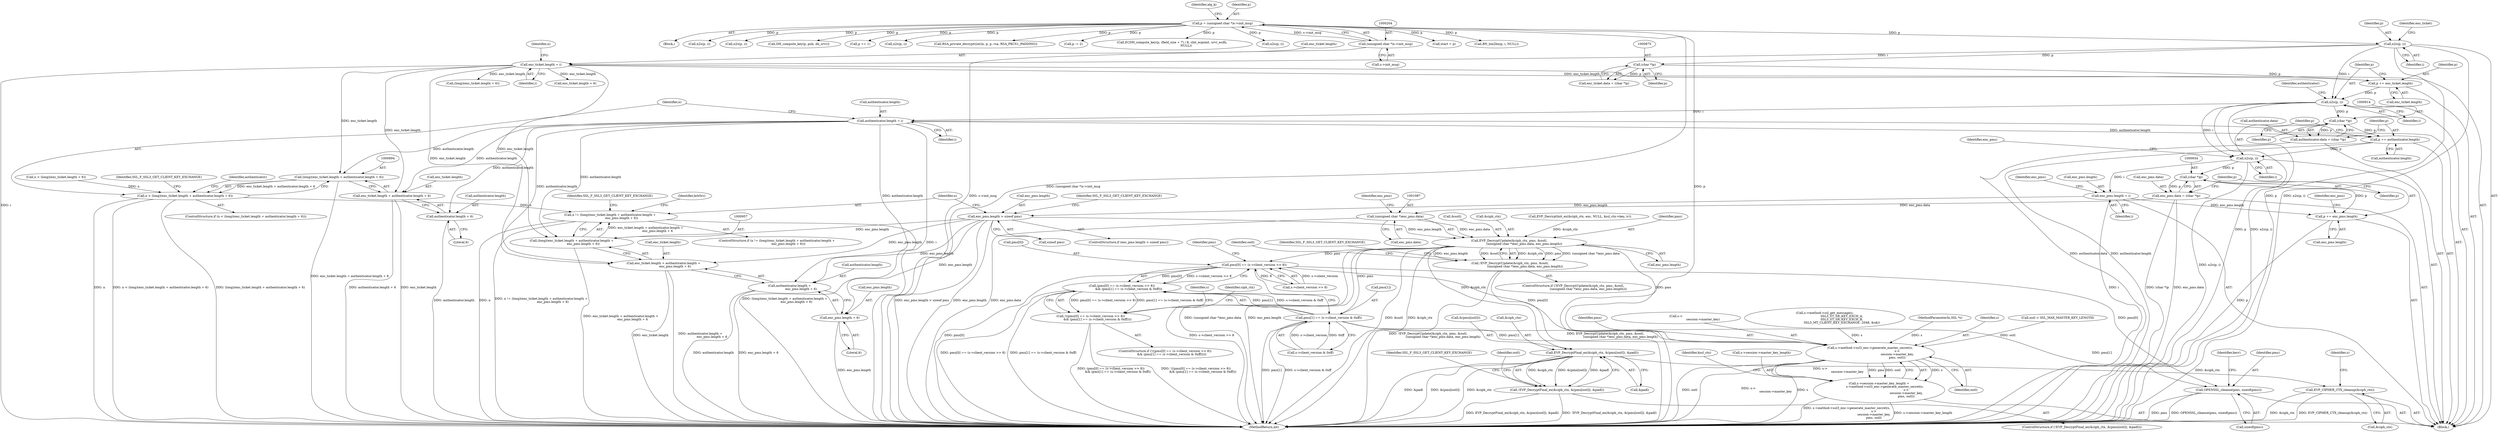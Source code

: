 digraph "0_openssl_3c66a669dfc7b3792f7af0758ea26fe8502ce70c@pointer" {
"1000877" [label="(Call,p += enc_ticket.length)"];
"1000850" [label="(Call,enc_ticket.length = i)"];
"1000847" [label="(Call,n2s(p, i))"];
"1000201" [label="(Call,p = (unsigned char *)s->init_msg)"];
"1000203" [label="(Call,(unsigned char *)s->init_msg)"];
"1000874" [label="(Call,(char *)p)"];
"1000882" [label="(Call,n2s(p, i))"];
"1000885" [label="(Call,authenticator.length = i)"];
"1000893" [label="(Call,(long)(enc_ticket.length + authenticator.length + 6))"];
"1000891" [label="(Call,n < (long)(enc_ticket.length + authenticator.length + 6))"];
"1000954" [label="(Call,n != (long)(enc_ticket.length + authenticator.length +\n                        enc_pms.length + 6))"];
"1000895" [label="(Call,enc_ticket.length + authenticator.length + 6)"];
"1000899" [label="(Call,authenticator.length + 6)"];
"1000916" [label="(Call,p += authenticator.length)"];
"1000921" [label="(Call,n2s(p, i))"];
"1000924" [label="(Call,enc_pms.length = i)"];
"1000936" [label="(Call,p += enc_pms.length)"];
"1000942" [label="(Call,enc_pms.length > sizeof pms)"];
"1000956" [label="(Call,(long)(enc_ticket.length + authenticator.length +\n                        enc_pms.length + 6))"];
"1000958" [label="(Call,enc_ticket.length + authenticator.length +\n                        enc_pms.length + 6)"];
"1000962" [label="(Call,authenticator.length +\n                        enc_pms.length + 6)"];
"1000966" [label="(Call,enc_pms.length + 6)"];
"1001080" [label="(Call,EVP_DecryptUpdate(&ciph_ctx, pms, &outl,\n                               (unsigned char *)enc_pms.data, enc_pms.length))"];
"1001079" [label="(Call,!EVP_DecryptUpdate(&ciph_ctx, pms, &outl,\n                               (unsigned char *)enc_pms.data, enc_pms.length))"];
"1001116" [label="(Call,EVP_DecryptFinal_ex(&ciph_ctx, &(pms[outl]), &padl))"];
"1001115" [label="(Call,!EVP_DecryptFinal_ex(&ciph_ctx, &(pms[outl]), &padl))"];
"1001185" [label="(Call,EVP_CIPHER_CTX_cleanup(&ciph_ctx))"];
"1001151" [label="(Call,pms[0] == (s->client_version >> 8))"];
"1001150" [label="(Call,(pms[0] == (s->client_version >> 8))\n              && (pms[1] == (s->client_version & 0xff)))"];
"1001149" [label="(Call,!((pms[0] == (s->client_version >> 8))\n              && (pms[1] == (s->client_version & 0xff))))"];
"1001194" [label="(Call,s->method->ssl3_enc->generate_master_secret(s,\n                                                        s->\n                                                        session->master_key,\n                                                        pms, outl))"];
"1001188" [label="(Call,s->session->master_key_length =\n            s->method->ssl3_enc->generate_master_secret(s,\n                                                        s->\n                                                        session->master_key,\n                                                        pms, outl))"];
"1001238" [label="(Call,OPENSSL_cleanse(pms, sizeof(pms)))"];
"1001160" [label="(Call,pms[1] == (s->client_version & 0xff))"];
"1000933" [label="(Call,(char *)p)"];
"1000929" [label="(Call,enc_pms.data = (char *)p)"];
"1001086" [label="(Call,(unsigned char *)enc_pms.data)"];
"1000913" [label="(Call,(char *)p)"];
"1000909" [label="(Call,authenticator.data = (char *)p)"];
"1001188" [label="(Call,s->session->master_key_length =\n            s->method->ssl3_enc->generate_master_secret(s,\n                                                        s->\n                                                        session->master_key,\n                                                        pms, outl))"];
"1000143" [label="(Block,)"];
"1001115" [label="(Call,!EVP_DecryptFinal_ex(&ciph_ctx, &(pms[outl]), &padl))"];
"1001566" [label="(Call,n2s(p, i))"];
"1000929" [label="(Call,enc_pms.data = (char *)p)"];
"1000963" [label="(Call,authenticator.length)"];
"1000886" [label="(Call,authenticator.length)"];
"1000858" [label="(Call,(long)(enc_ticket.length + 6))"];
"1000891" [label="(Call,n < (long)(enc_ticket.length + authenticator.length + 6))"];
"1000942" [label="(Call,enc_pms.length > sizeof pms)"];
"1000532" [label="(Call,n2s(p, i))"];
"1000849" [label="(Identifier,i)"];
"1000911" [label="(Identifier,authenticator)"];
"1000203" [label="(Call,(unsigned char *)s->init_msg)"];
"1000933" [label="(Call,(char *)p)"];
"1001079" [label="(Call,!EVP_DecryptUpdate(&ciph_ctx, pms, &outl,\n                               (unsigned char *)enc_pms.data, enc_pms.length))"];
"1000938" [label="(Call,enc_pms.length)"];
"1000953" [label="(ControlStructure,if (n != (long)(enc_ticket.length + authenticator.length +\n                        enc_pms.length + 6)))"];
"1000209" [label="(Identifier,alg_k)"];
"1000970" [label="(Literal,6)"];
"1001149" [label="(Call,!((pms[0] == (s->client_version >> 8))\n              && (pms[1] == (s->client_version & 0xff))))"];
"1000915" [label="(Identifier,p)"];
"1001239" [label="(Identifier,pms)"];
"1000909" [label="(Call,authenticator.data = (char *)p)"];
"1000962" [label="(Call,authenticator.length +\n                        enc_pms.length + 6)"];
"1000876" [label="(Identifier,p)"];
"1001084" [label="(Call,&outl)"];
"1000857" [label="(Identifier,n)"];
"1000931" [label="(Identifier,enc_pms)"];
"1001078" [label="(ControlStructure,if (!EVP_DecryptUpdate(&ciph_ctx, pms, &outl,\n                               (unsigned char *)enc_pms.data, enc_pms.length)))"];
"1001155" [label="(Call,s->client_version >> 8)"];
"1000954" [label="(Call,n != (long)(enc_ticket.length + authenticator.length +\n                        enc_pms.length + 6))"];
"1001081" [label="(Call,&ciph_ctx)"];
"1000740" [label="(Call,DH_compute_key(p, pub, dh_srvr))"];
"1000958" [label="(Call,enc_ticket.length + authenticator.length +\n                        enc_pms.length + 6)"];
"1001127" [label="(Identifier,SSL_F_SSL3_GET_CLIENT_KEY_EXCHANGE)"];
"1000959" [label="(Call,enc_ticket.length)"];
"1000917" [label="(Identifier,p)"];
"1000930" [label="(Call,enc_pms.data)"];
"1000903" [label="(Literal,6)"];
"1001205" [label="(Identifier,kssl_ctx)"];
"1001423" [label="(Call,p += 1)"];
"1001151" [label="(Call,pms[0] == (s->client_version >> 8))"];
"1000895" [label="(Call,enc_ticket.length + authenticator.length + 6)"];
"1000916" [label="(Call,p += authenticator.length)"];
"1000887" [label="(Identifier,authenticator)"];
"1001064" [label="(Call,EVP_DecryptInit_ex(&ciph_ctx, enc, NULL, kssl_ctx->key, iv))"];
"1001134" [label="(Identifier,outl)"];
"1001801" [label="(Call,n2s(p, i))"];
"1001240" [label="(Call,sizeof(pms))"];
"1000385" [label="(Call,RSA_private_decrypt((int)n, p, p, rsa, RSA_PKCS1_PADDING))"];
"1000575" [label="(Call,p -= 2)"];
"1000955" [label="(Identifier,n)"];
"1001194" [label="(Call,s->method->ssl3_enc->generate_master_secret(s,\n                                                        s->\n                                                        session->master_key,\n                                                        pms, outl))"];
"1001080" [label="(Call,EVP_DecryptUpdate(&ciph_ctx, pms, &outl,\n                               (unsigned char *)enc_pms.data, enc_pms.length))"];
"1001189" [label="(Call,s->session->master_key_length)"];
"1001174" [label="(Identifier,s)"];
"1001123" [label="(Call,&padl)"];
"1001091" [label="(Call,enc_pms.length)"];
"1000946" [label="(Call,sizeof pms)"];
"1001137" [label="(Call,outl > SSL_MAX_MASTER_KEY_LENGTH)"];
"1001201" [label="(Identifier,pms)"];
"1000870" [label="(Call,enc_ticket.data = (char *)p)"];
"1000893" [label="(Call,(long)(enc_ticket.length + authenticator.length + 6))"];
"1001475" [label="(Call,ECDH_compute_key(p, (field_size + 7) / 8, clnt_ecpoint, srvr_ecdh,\n                             NULL))"];
"1000856" [label="(Call,n < (long)(enc_ticket.length + 6))"];
"1001083" [label="(Identifier,pms)"];
"1001164" [label="(Call,s->client_version & 0xff)"];
"1000966" [label="(Call,enc_pms.length + 6)"];
"1000944" [label="(Identifier,enc_pms)"];
"1001196" [label="(Call,s->\n                                                        session->master_key)"];
"1000847" [label="(Call,n2s(p, i))"];
"1000186" [label="(Call,s->method->ssl_get_message(s,\n                                   SSL3_ST_SR_KEY_EXCH_A,\n                                   SSL3_ST_SR_KEY_EXCH_B,\n                                   SSL3_MT_CLIENT_KEY_EXCHANGE, 2048, &ok))"];
"1000142" [label="(MethodParameterIn,SSL *s)"];
"1001186" [label="(Call,&ciph_ctx)"];
"1000910" [label="(Call,authenticator.data)"];
"1000922" [label="(Identifier,p)"];
"1000848" [label="(Identifier,p)"];
"1000936" [label="(Call,p += enc_pms.length)"];
"1001152" [label="(Call,pms[0])"];
"1001162" [label="(Identifier,pms)"];
"1000973" [label="(Identifier,SSL_F_SSL3_GET_CLIENT_KEY_EXCHANGE)"];
"1000913" [label="(Call,(char *)p)"];
"1000892" [label="(Identifier,n)"];
"1001088" [label="(Call,enc_pms.data)"];
"1000890" [label="(ControlStructure,if (n < (long)(enc_ticket.length + authenticator.length + 6)))"];
"1000943" [label="(Call,enc_pms.length)"];
"1001092" [label="(Identifier,enc_pms)"];
"1000925" [label="(Call,enc_pms.length)"];
"1001195" [label="(Identifier,s)"];
"1001243" [label="(Identifier,kerr)"];
"1001187" [label="(Identifier,ciph_ctx)"];
"1001119" [label="(Call,&(pms[outl]))"];
"1000900" [label="(Call,authenticator.length)"];
"1000937" [label="(Identifier,p)"];
"1000850" [label="(Call,enc_ticket.length = i)"];
"1000330" [label="(Call,n2s(p, i))"];
"1000202" [label="(Identifier,p)"];
"1000979" [label="(Identifier,krb5rc)"];
"1000877" [label="(Call,p += enc_ticket.length)"];
"1000956" [label="(Call,(long)(enc_ticket.length + authenticator.length +\n                        enc_pms.length + 6))"];
"1000201" [label="(Call,p = (unsigned char *)s->init_msg)"];
"1001104" [label="(Identifier,outl)"];
"1001191" [label="(Identifier,s)"];
"1001202" [label="(Identifier,outl)"];
"1001116" [label="(Call,EVP_DecryptFinal_ex(&ciph_ctx, &(pms[outl]), &padl))"];
"1000883" [label="(Identifier,p)"];
"1000923" [label="(Identifier,i)"];
"1000889" [label="(Identifier,i)"];
"1000854" [label="(Identifier,i)"];
"1000882" [label="(Call,n2s(p, i))"];
"1000899" [label="(Call,authenticator.length + 6)"];
"1000896" [label="(Call,enc_ticket.length)"];
"1001086" [label="(Call,(unsigned char *)enc_pms.data)"];
"1001096" [label="(Identifier,SSL_F_SSL3_GET_CLIENT_KEY_EXCHANGE)"];
"1000885" [label="(Call,authenticator.length = i)"];
"1000205" [label="(Call,s->init_msg)"];
"1000878" [label="(Identifier,p)"];
"1000921" [label="(Call,n2s(p, i))"];
"1001160" [label="(Call,pms[1] == (s->client_version & 0xff))"];
"1000928" [label="(Identifier,i)"];
"1000884" [label="(Identifier,i)"];
"1000935" [label="(Identifier,p)"];
"1000852" [label="(Identifier,enc_ticket)"];
"1000967" [label="(Call,enc_pms.length)"];
"1001148" [label="(ControlStructure,if (!((pms[0] == (s->client_version >> 8))\n              && (pms[1] == (s->client_version & 0xff)))))"];
"1001238" [label="(Call,OPENSSL_cleanse(pms, sizeof(pms)))"];
"1000918" [label="(Call,authenticator.length)"];
"1002162" [label="(MethodReturn,int)"];
"1000851" [label="(Call,enc_ticket.length)"];
"1001185" [label="(Call,EVP_CIPHER_CTX_cleanup(&ciph_ctx))"];
"1000941" [label="(ControlStructure,if (enc_pms.length > sizeof pms))"];
"1000874" [label="(Call,(char *)p)"];
"1001117" [label="(Call,&ciph_ctx)"];
"1000924" [label="(Call,enc_pms.length = i)"];
"1000906" [label="(Identifier,SSL_F_SSL3_GET_CLIENT_KEY_EXCHANGE)"];
"1000879" [label="(Call,enc_ticket.length)"];
"1001114" [label="(ControlStructure,if (!EVP_DecryptFinal_ex(&ciph_ctx, &(pms[outl]), &padl)))"];
"1000860" [label="(Call,enc_ticket.length + 6)"];
"1000926" [label="(Identifier,enc_pms)"];
"1002055" [label="(Call,start = p)"];
"1000950" [label="(Identifier,SSL_F_SSL3_GET_CLIENT_KEY_EXCHANGE)"];
"1001150" [label="(Call,(pms[0] == (s->client_version >> 8))\n              && (pms[1] == (s->client_version & 0xff)))"];
"1001161" [label="(Call,pms[1])"];
"1000725" [label="(Call,BN_bin2bn(p, i, NULL))"];
"1000809" [label="(Block,)"];
"1000877" -> "1000809"  [label="AST: "];
"1000877" -> "1000879"  [label="CFG: "];
"1000878" -> "1000877"  [label="AST: "];
"1000879" -> "1000877"  [label="AST: "];
"1000883" -> "1000877"  [label="CFG: "];
"1000850" -> "1000877"  [label="DDG: enc_ticket.length"];
"1000874" -> "1000877"  [label="DDG: p"];
"1000877" -> "1000882"  [label="DDG: p"];
"1000850" -> "1000809"  [label="AST: "];
"1000850" -> "1000854"  [label="CFG: "];
"1000851" -> "1000850"  [label="AST: "];
"1000854" -> "1000850"  [label="AST: "];
"1000857" -> "1000850"  [label="CFG: "];
"1000850" -> "1002162"  [label="DDG: i"];
"1000847" -> "1000850"  [label="DDG: i"];
"1000850" -> "1000858"  [label="DDG: enc_ticket.length"];
"1000850" -> "1000860"  [label="DDG: enc_ticket.length"];
"1000850" -> "1000893"  [label="DDG: enc_ticket.length"];
"1000850" -> "1000895"  [label="DDG: enc_ticket.length"];
"1000850" -> "1000956"  [label="DDG: enc_ticket.length"];
"1000850" -> "1000958"  [label="DDG: enc_ticket.length"];
"1000847" -> "1000809"  [label="AST: "];
"1000847" -> "1000849"  [label="CFG: "];
"1000848" -> "1000847"  [label="AST: "];
"1000849" -> "1000847"  [label="AST: "];
"1000852" -> "1000847"  [label="CFG: "];
"1000847" -> "1002162"  [label="DDG: p"];
"1000847" -> "1002162"  [label="DDG: n2s(p, i)"];
"1000201" -> "1000847"  [label="DDG: p"];
"1000847" -> "1000874"  [label="DDG: p"];
"1000847" -> "1000882"  [label="DDG: i"];
"1000201" -> "1000143"  [label="AST: "];
"1000201" -> "1000203"  [label="CFG: "];
"1000202" -> "1000201"  [label="AST: "];
"1000203" -> "1000201"  [label="AST: "];
"1000209" -> "1000201"  [label="CFG: "];
"1000201" -> "1002162"  [label="DDG: (unsigned char *)s->init_msg"];
"1000201" -> "1002162"  [label="DDG: p"];
"1000203" -> "1000201"  [label="DDG: s->init_msg"];
"1000201" -> "1000330"  [label="DDG: p"];
"1000201" -> "1000385"  [label="DDG: p"];
"1000201" -> "1000532"  [label="DDG: p"];
"1000201" -> "1000575"  [label="DDG: p"];
"1000201" -> "1000725"  [label="DDG: p"];
"1000201" -> "1000740"  [label="DDG: p"];
"1000201" -> "1001423"  [label="DDG: p"];
"1000201" -> "1001475"  [label="DDG: p"];
"1000201" -> "1001566"  [label="DDG: p"];
"1000201" -> "1001801"  [label="DDG: p"];
"1000201" -> "1002055"  [label="DDG: p"];
"1000203" -> "1000205"  [label="CFG: "];
"1000204" -> "1000203"  [label="AST: "];
"1000205" -> "1000203"  [label="AST: "];
"1000203" -> "1002162"  [label="DDG: s->init_msg"];
"1000874" -> "1000870"  [label="AST: "];
"1000874" -> "1000876"  [label="CFG: "];
"1000875" -> "1000874"  [label="AST: "];
"1000876" -> "1000874"  [label="AST: "];
"1000870" -> "1000874"  [label="CFG: "];
"1000874" -> "1000870"  [label="DDG: p"];
"1000882" -> "1000809"  [label="AST: "];
"1000882" -> "1000884"  [label="CFG: "];
"1000883" -> "1000882"  [label="AST: "];
"1000884" -> "1000882"  [label="AST: "];
"1000887" -> "1000882"  [label="CFG: "];
"1000882" -> "1002162"  [label="DDG: p"];
"1000882" -> "1002162"  [label="DDG: n2s(p, i)"];
"1000882" -> "1000885"  [label="DDG: i"];
"1000882" -> "1000913"  [label="DDG: p"];
"1000882" -> "1000921"  [label="DDG: i"];
"1000885" -> "1000809"  [label="AST: "];
"1000885" -> "1000889"  [label="CFG: "];
"1000886" -> "1000885"  [label="AST: "];
"1000889" -> "1000885"  [label="AST: "];
"1000892" -> "1000885"  [label="CFG: "];
"1000885" -> "1002162"  [label="DDG: i"];
"1000885" -> "1000893"  [label="DDG: authenticator.length"];
"1000885" -> "1000895"  [label="DDG: authenticator.length"];
"1000885" -> "1000899"  [label="DDG: authenticator.length"];
"1000885" -> "1000916"  [label="DDG: authenticator.length"];
"1000885" -> "1000956"  [label="DDG: authenticator.length"];
"1000885" -> "1000958"  [label="DDG: authenticator.length"];
"1000885" -> "1000962"  [label="DDG: authenticator.length"];
"1000893" -> "1000891"  [label="AST: "];
"1000893" -> "1000895"  [label="CFG: "];
"1000894" -> "1000893"  [label="AST: "];
"1000895" -> "1000893"  [label="AST: "];
"1000891" -> "1000893"  [label="CFG: "];
"1000893" -> "1002162"  [label="DDG: enc_ticket.length + authenticator.length + 6"];
"1000893" -> "1000891"  [label="DDG: enc_ticket.length + authenticator.length + 6"];
"1000891" -> "1000890"  [label="AST: "];
"1000892" -> "1000891"  [label="AST: "];
"1000906" -> "1000891"  [label="CFG: "];
"1000911" -> "1000891"  [label="CFG: "];
"1000891" -> "1002162"  [label="DDG: n < (long)(enc_ticket.length + authenticator.length + 6)"];
"1000891" -> "1002162"  [label="DDG: (long)(enc_ticket.length + authenticator.length + 6)"];
"1000891" -> "1002162"  [label="DDG: n"];
"1000856" -> "1000891"  [label="DDG: n"];
"1000891" -> "1000954"  [label="DDG: n"];
"1000954" -> "1000953"  [label="AST: "];
"1000954" -> "1000956"  [label="CFG: "];
"1000955" -> "1000954"  [label="AST: "];
"1000956" -> "1000954"  [label="AST: "];
"1000973" -> "1000954"  [label="CFG: "];
"1000979" -> "1000954"  [label="CFG: "];
"1000954" -> "1002162"  [label="DDG: n"];
"1000954" -> "1002162"  [label="DDG: n != (long)(enc_ticket.length + authenticator.length +\n                        enc_pms.length + 6)"];
"1000954" -> "1002162"  [label="DDG: (long)(enc_ticket.length + authenticator.length +\n                        enc_pms.length + 6)"];
"1000956" -> "1000954"  [label="DDG: enc_ticket.length + authenticator.length +\n                        enc_pms.length + 6"];
"1000895" -> "1000899"  [label="CFG: "];
"1000896" -> "1000895"  [label="AST: "];
"1000899" -> "1000895"  [label="AST: "];
"1000895" -> "1002162"  [label="DDG: authenticator.length + 6"];
"1000895" -> "1002162"  [label="DDG: enc_ticket.length"];
"1000899" -> "1000903"  [label="CFG: "];
"1000900" -> "1000899"  [label="AST: "];
"1000903" -> "1000899"  [label="AST: "];
"1000899" -> "1002162"  [label="DDG: authenticator.length"];
"1000916" -> "1000809"  [label="AST: "];
"1000916" -> "1000918"  [label="CFG: "];
"1000917" -> "1000916"  [label="AST: "];
"1000918" -> "1000916"  [label="AST: "];
"1000922" -> "1000916"  [label="CFG: "];
"1000916" -> "1002162"  [label="DDG: authenticator.length"];
"1000913" -> "1000916"  [label="DDG: p"];
"1000916" -> "1000921"  [label="DDG: p"];
"1000921" -> "1000809"  [label="AST: "];
"1000921" -> "1000923"  [label="CFG: "];
"1000922" -> "1000921"  [label="AST: "];
"1000923" -> "1000921"  [label="AST: "];
"1000926" -> "1000921"  [label="CFG: "];
"1000921" -> "1002162"  [label="DDG: n2s(p, i)"];
"1000921" -> "1000924"  [label="DDG: i"];
"1000921" -> "1000933"  [label="DDG: p"];
"1000924" -> "1000809"  [label="AST: "];
"1000924" -> "1000928"  [label="CFG: "];
"1000925" -> "1000924"  [label="AST: "];
"1000928" -> "1000924"  [label="AST: "];
"1000931" -> "1000924"  [label="CFG: "];
"1000924" -> "1002162"  [label="DDG: i"];
"1000924" -> "1000936"  [label="DDG: enc_pms.length"];
"1000924" -> "1000942"  [label="DDG: enc_pms.length"];
"1000936" -> "1000809"  [label="AST: "];
"1000936" -> "1000938"  [label="CFG: "];
"1000937" -> "1000936"  [label="AST: "];
"1000938" -> "1000936"  [label="AST: "];
"1000944" -> "1000936"  [label="CFG: "];
"1000936" -> "1002162"  [label="DDG: p"];
"1000933" -> "1000936"  [label="DDG: p"];
"1000942" -> "1000941"  [label="AST: "];
"1000942" -> "1000946"  [label="CFG: "];
"1000943" -> "1000942"  [label="AST: "];
"1000946" -> "1000942"  [label="AST: "];
"1000950" -> "1000942"  [label="CFG: "];
"1000955" -> "1000942"  [label="CFG: "];
"1000942" -> "1002162"  [label="DDG: enc_pms.length > sizeof pms"];
"1000942" -> "1002162"  [label="DDG: enc_pms.length"];
"1000942" -> "1000956"  [label="DDG: enc_pms.length"];
"1000942" -> "1000958"  [label="DDG: enc_pms.length"];
"1000942" -> "1000962"  [label="DDG: enc_pms.length"];
"1000942" -> "1000966"  [label="DDG: enc_pms.length"];
"1000942" -> "1001080"  [label="DDG: enc_pms.length"];
"1000956" -> "1000958"  [label="CFG: "];
"1000957" -> "1000956"  [label="AST: "];
"1000958" -> "1000956"  [label="AST: "];
"1000956" -> "1002162"  [label="DDG: enc_ticket.length + authenticator.length +\n                        enc_pms.length + 6"];
"1000958" -> "1000962"  [label="CFG: "];
"1000959" -> "1000958"  [label="AST: "];
"1000962" -> "1000958"  [label="AST: "];
"1000958" -> "1002162"  [label="DDG: authenticator.length +\n                        enc_pms.length + 6"];
"1000958" -> "1002162"  [label="DDG: enc_ticket.length"];
"1000962" -> "1000966"  [label="CFG: "];
"1000963" -> "1000962"  [label="AST: "];
"1000966" -> "1000962"  [label="AST: "];
"1000962" -> "1002162"  [label="DDG: enc_pms.length + 6"];
"1000962" -> "1002162"  [label="DDG: authenticator.length"];
"1000966" -> "1000970"  [label="CFG: "];
"1000967" -> "1000966"  [label="AST: "];
"1000970" -> "1000966"  [label="AST: "];
"1000966" -> "1002162"  [label="DDG: enc_pms.length"];
"1001080" -> "1001079"  [label="AST: "];
"1001080" -> "1001091"  [label="CFG: "];
"1001081" -> "1001080"  [label="AST: "];
"1001083" -> "1001080"  [label="AST: "];
"1001084" -> "1001080"  [label="AST: "];
"1001086" -> "1001080"  [label="AST: "];
"1001091" -> "1001080"  [label="AST: "];
"1001079" -> "1001080"  [label="CFG: "];
"1001080" -> "1002162"  [label="DDG: (unsigned char *)enc_pms.data"];
"1001080" -> "1002162"  [label="DDG: enc_pms.length"];
"1001080" -> "1002162"  [label="DDG: &outl"];
"1001080" -> "1002162"  [label="DDG: &ciph_ctx"];
"1001080" -> "1001079"  [label="DDG: &ciph_ctx"];
"1001080" -> "1001079"  [label="DDG: pms"];
"1001080" -> "1001079"  [label="DDG: (unsigned char *)enc_pms.data"];
"1001080" -> "1001079"  [label="DDG: enc_pms.length"];
"1001080" -> "1001079"  [label="DDG: &outl"];
"1001064" -> "1001080"  [label="DDG: &ciph_ctx"];
"1001086" -> "1001080"  [label="DDG: enc_pms.data"];
"1001080" -> "1001116"  [label="DDG: &ciph_ctx"];
"1001080" -> "1001151"  [label="DDG: pms"];
"1001080" -> "1001160"  [label="DDG: pms"];
"1001080" -> "1001194"  [label="DDG: pms"];
"1001079" -> "1001078"  [label="AST: "];
"1001096" -> "1001079"  [label="CFG: "];
"1001104" -> "1001079"  [label="CFG: "];
"1001079" -> "1002162"  [label="DDG: EVP_DecryptUpdate(&ciph_ctx, pms, &outl,\n                               (unsigned char *)enc_pms.data, enc_pms.length)"];
"1001079" -> "1002162"  [label="DDG: !EVP_DecryptUpdate(&ciph_ctx, pms, &outl,\n                               (unsigned char *)enc_pms.data, enc_pms.length)"];
"1001116" -> "1001115"  [label="AST: "];
"1001116" -> "1001123"  [label="CFG: "];
"1001117" -> "1001116"  [label="AST: "];
"1001119" -> "1001116"  [label="AST: "];
"1001123" -> "1001116"  [label="AST: "];
"1001115" -> "1001116"  [label="CFG: "];
"1001116" -> "1002162"  [label="DDG: &padl"];
"1001116" -> "1002162"  [label="DDG: &(pms[outl])"];
"1001116" -> "1002162"  [label="DDG: &ciph_ctx"];
"1001116" -> "1001115"  [label="DDG: &ciph_ctx"];
"1001116" -> "1001115"  [label="DDG: &(pms[outl])"];
"1001116" -> "1001115"  [label="DDG: &padl"];
"1001116" -> "1001185"  [label="DDG: &ciph_ctx"];
"1001115" -> "1001114"  [label="AST: "];
"1001127" -> "1001115"  [label="CFG: "];
"1001134" -> "1001115"  [label="CFG: "];
"1001115" -> "1002162"  [label="DDG: EVP_DecryptFinal_ex(&ciph_ctx, &(pms[outl]), &padl)"];
"1001115" -> "1002162"  [label="DDG: !EVP_DecryptFinal_ex(&ciph_ctx, &(pms[outl]), &padl)"];
"1001185" -> "1000809"  [label="AST: "];
"1001185" -> "1001186"  [label="CFG: "];
"1001186" -> "1001185"  [label="AST: "];
"1001191" -> "1001185"  [label="CFG: "];
"1001185" -> "1002162"  [label="DDG: &ciph_ctx"];
"1001185" -> "1002162"  [label="DDG: EVP_CIPHER_CTX_cleanup(&ciph_ctx)"];
"1001151" -> "1001150"  [label="AST: "];
"1001151" -> "1001155"  [label="CFG: "];
"1001152" -> "1001151"  [label="AST: "];
"1001155" -> "1001151"  [label="AST: "];
"1001162" -> "1001151"  [label="CFG: "];
"1001150" -> "1001151"  [label="CFG: "];
"1001151" -> "1002162"  [label="DDG: s->client_version >> 8"];
"1001151" -> "1002162"  [label="DDG: pms[0]"];
"1001151" -> "1001150"  [label="DDG: pms[0]"];
"1001151" -> "1001150"  [label="DDG: s->client_version >> 8"];
"1001155" -> "1001151"  [label="DDG: s->client_version"];
"1001155" -> "1001151"  [label="DDG: 8"];
"1001151" -> "1001194"  [label="DDG: pms[0]"];
"1001151" -> "1001238"  [label="DDG: pms[0]"];
"1001150" -> "1001149"  [label="AST: "];
"1001150" -> "1001160"  [label="CFG: "];
"1001160" -> "1001150"  [label="AST: "];
"1001149" -> "1001150"  [label="CFG: "];
"1001150" -> "1002162"  [label="DDG: pms[0] == (s->client_version >> 8)"];
"1001150" -> "1002162"  [label="DDG: pms[1] == (s->client_version & 0xff)"];
"1001150" -> "1001149"  [label="DDG: pms[0] == (s->client_version >> 8)"];
"1001150" -> "1001149"  [label="DDG: pms[1] == (s->client_version & 0xff)"];
"1001160" -> "1001150"  [label="DDG: pms[1]"];
"1001160" -> "1001150"  [label="DDG: s->client_version & 0xff"];
"1001149" -> "1001148"  [label="AST: "];
"1001174" -> "1001149"  [label="CFG: "];
"1001187" -> "1001149"  [label="CFG: "];
"1001149" -> "1002162"  [label="DDG: (pms[0] == (s->client_version >> 8))\n              && (pms[1] == (s->client_version & 0xff))"];
"1001149" -> "1002162"  [label="DDG: !((pms[0] == (s->client_version >> 8))\n              && (pms[1] == (s->client_version & 0xff)))"];
"1001194" -> "1001188"  [label="AST: "];
"1001194" -> "1001202"  [label="CFG: "];
"1001195" -> "1001194"  [label="AST: "];
"1001196" -> "1001194"  [label="AST: "];
"1001201" -> "1001194"  [label="AST: "];
"1001202" -> "1001194"  [label="AST: "];
"1001188" -> "1001194"  [label="CFG: "];
"1001194" -> "1002162"  [label="DDG: outl"];
"1001194" -> "1002162"  [label="DDG: s->\n                                                        session->master_key"];
"1001194" -> "1002162"  [label="DDG: s"];
"1001194" -> "1001188"  [label="DDG: s"];
"1001194" -> "1001188"  [label="DDG: s->\n                                                        session->master_key"];
"1001194" -> "1001188"  [label="DDG: pms"];
"1001194" -> "1001188"  [label="DDG: outl"];
"1000186" -> "1001194"  [label="DDG: s"];
"1000142" -> "1001194"  [label="DDG: s"];
"1001160" -> "1001194"  [label="DDG: pms[1]"];
"1001137" -> "1001194"  [label="DDG: outl"];
"1001188" -> "1000809"  [label="AST: "];
"1001189" -> "1001188"  [label="AST: "];
"1001205" -> "1001188"  [label="CFG: "];
"1001188" -> "1002162"  [label="DDG: s->session->master_key_length"];
"1001188" -> "1002162"  [label="DDG: s->method->ssl3_enc->generate_master_secret(s,\n                                                        s->\n                                                        session->master_key,\n                                                        pms, outl)"];
"1001238" -> "1000809"  [label="AST: "];
"1001238" -> "1001240"  [label="CFG: "];
"1001239" -> "1001238"  [label="AST: "];
"1001240" -> "1001238"  [label="AST: "];
"1001243" -> "1001238"  [label="CFG: "];
"1001238" -> "1002162"  [label="DDG: pms"];
"1001238" -> "1002162"  [label="DDG: OPENSSL_cleanse(pms, sizeof(pms))"];
"1001160" -> "1001238"  [label="DDG: pms[1]"];
"1001160" -> "1001164"  [label="CFG: "];
"1001161" -> "1001160"  [label="AST: "];
"1001164" -> "1001160"  [label="AST: "];
"1001160" -> "1002162"  [label="DDG: s->client_version & 0xff"];
"1001160" -> "1002162"  [label="DDG: pms[1]"];
"1001164" -> "1001160"  [label="DDG: s->client_version"];
"1001164" -> "1001160"  [label="DDG: 0xff"];
"1000933" -> "1000929"  [label="AST: "];
"1000933" -> "1000935"  [label="CFG: "];
"1000934" -> "1000933"  [label="AST: "];
"1000935" -> "1000933"  [label="AST: "];
"1000929" -> "1000933"  [label="CFG: "];
"1000933" -> "1000929"  [label="DDG: p"];
"1000929" -> "1000809"  [label="AST: "];
"1000930" -> "1000929"  [label="AST: "];
"1000937" -> "1000929"  [label="CFG: "];
"1000929" -> "1002162"  [label="DDG: (char *)p"];
"1000929" -> "1002162"  [label="DDG: enc_pms.data"];
"1000929" -> "1001086"  [label="DDG: enc_pms.data"];
"1001086" -> "1001088"  [label="CFG: "];
"1001087" -> "1001086"  [label="AST: "];
"1001088" -> "1001086"  [label="AST: "];
"1001092" -> "1001086"  [label="CFG: "];
"1001086" -> "1002162"  [label="DDG: enc_pms.data"];
"1000913" -> "1000909"  [label="AST: "];
"1000913" -> "1000915"  [label="CFG: "];
"1000914" -> "1000913"  [label="AST: "];
"1000915" -> "1000913"  [label="AST: "];
"1000909" -> "1000913"  [label="CFG: "];
"1000913" -> "1000909"  [label="DDG: p"];
"1000909" -> "1000809"  [label="AST: "];
"1000910" -> "1000909"  [label="AST: "];
"1000917" -> "1000909"  [label="CFG: "];
"1000909" -> "1002162"  [label="DDG: authenticator.data"];
}

